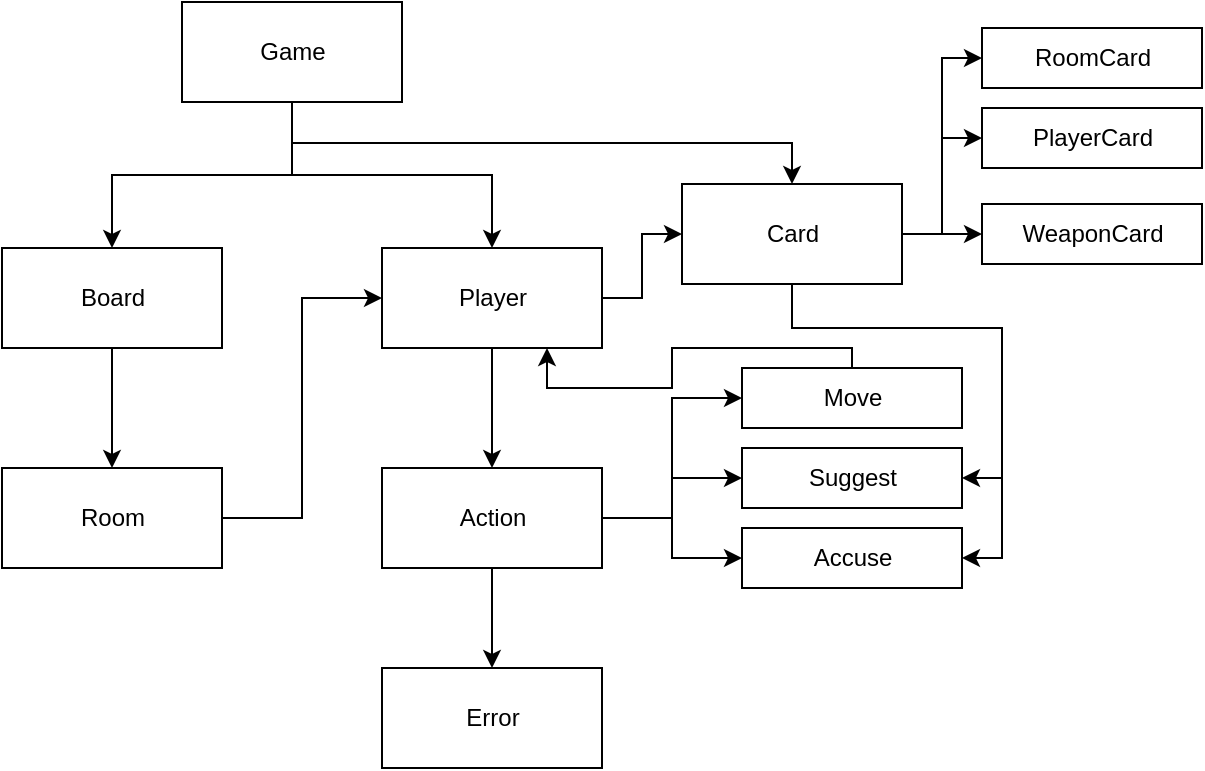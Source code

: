 <mxfile version="13.5.1" type="device"><diagram name="Page-1" id="e7e014a7-5840-1c2e-5031-d8a46d1fe8dd"><mxGraphModel dx="946" dy="680" grid="1" gridSize="10" guides="1" tooltips="1" connect="1" arrows="1" fold="1" page="1" pageScale="1" pageWidth="1169" pageHeight="826" background="#ffffff" math="0" shadow="0"><root><mxCell id="0"/><mxCell id="1" parent="0"/><mxCell id="KpBmjoczIpnJ18fRBNC_-44" style="edgeStyle=orthogonalEdgeStyle;rounded=0;orthogonalLoop=1;jettySize=auto;html=1;exitX=0.5;exitY=1;exitDx=0;exitDy=0;entryX=0.5;entryY=0;entryDx=0;entryDy=0;" edge="1" parent="1" source="KpBmjoczIpnJ18fRBNC_-42" target="KpBmjoczIpnJ18fRBNC_-43"><mxGeometry relative="1" as="geometry"/></mxCell><mxCell id="KpBmjoczIpnJ18fRBNC_-46" style="edgeStyle=orthogonalEdgeStyle;rounded=0;orthogonalLoop=1;jettySize=auto;html=1;exitX=0.5;exitY=1;exitDx=0;exitDy=0;entryX=0.5;entryY=0;entryDx=0;entryDy=0;" edge="1" parent="1" source="KpBmjoczIpnJ18fRBNC_-42" target="KpBmjoczIpnJ18fRBNC_-45"><mxGeometry relative="1" as="geometry"/></mxCell><mxCell id="KpBmjoczIpnJ18fRBNC_-70" style="edgeStyle=orthogonalEdgeStyle;rounded=0;orthogonalLoop=1;jettySize=auto;html=1;exitX=0.5;exitY=1;exitDx=0;exitDy=0;entryX=0.5;entryY=0;entryDx=0;entryDy=0;" edge="1" parent="1" source="KpBmjoczIpnJ18fRBNC_-42" target="KpBmjoczIpnJ18fRBNC_-69"><mxGeometry relative="1" as="geometry"/></mxCell><mxCell id="KpBmjoczIpnJ18fRBNC_-42" value="Game" style="html=1;" vertex="1" parent="1"><mxGeometry x="460" y="277" width="110" height="50" as="geometry"/></mxCell><mxCell id="KpBmjoczIpnJ18fRBNC_-48" style="edgeStyle=orthogonalEdgeStyle;rounded=0;orthogonalLoop=1;jettySize=auto;html=1;exitX=0.5;exitY=1;exitDx=0;exitDy=0;entryX=0.5;entryY=0;entryDx=0;entryDy=0;" edge="1" parent="1" source="KpBmjoczIpnJ18fRBNC_-43" target="KpBmjoczIpnJ18fRBNC_-47"><mxGeometry relative="1" as="geometry"/></mxCell><mxCell id="KpBmjoczIpnJ18fRBNC_-43" value="Board" style="html=1;" vertex="1" parent="1"><mxGeometry x="370" y="400" width="110" height="50" as="geometry"/></mxCell><mxCell id="KpBmjoczIpnJ18fRBNC_-51" style="edgeStyle=orthogonalEdgeStyle;rounded=0;orthogonalLoop=1;jettySize=auto;html=1;exitX=0.5;exitY=1;exitDx=0;exitDy=0;entryX=0.5;entryY=0;entryDx=0;entryDy=0;" edge="1" parent="1" source="KpBmjoczIpnJ18fRBNC_-45" target="KpBmjoczIpnJ18fRBNC_-50"><mxGeometry relative="1" as="geometry"/></mxCell><mxCell id="KpBmjoczIpnJ18fRBNC_-71" style="edgeStyle=orthogonalEdgeStyle;rounded=0;orthogonalLoop=1;jettySize=auto;html=1;exitX=1;exitY=0.5;exitDx=0;exitDy=0;entryX=0;entryY=0.5;entryDx=0;entryDy=0;" edge="1" parent="1" source="KpBmjoczIpnJ18fRBNC_-45" target="KpBmjoczIpnJ18fRBNC_-69"><mxGeometry relative="1" as="geometry"/></mxCell><mxCell id="KpBmjoczIpnJ18fRBNC_-45" value="Player" style="html=1;" vertex="1" parent="1"><mxGeometry x="560" y="400" width="110" height="50" as="geometry"/></mxCell><mxCell id="KpBmjoczIpnJ18fRBNC_-49" style="edgeStyle=orthogonalEdgeStyle;rounded=0;orthogonalLoop=1;jettySize=auto;html=1;exitX=1;exitY=0.5;exitDx=0;exitDy=0;entryX=0;entryY=0.5;entryDx=0;entryDy=0;" edge="1" parent="1" source="KpBmjoczIpnJ18fRBNC_-47" target="KpBmjoczIpnJ18fRBNC_-45"><mxGeometry relative="1" as="geometry"/></mxCell><mxCell id="KpBmjoczIpnJ18fRBNC_-47" value="Room" style="html=1;" vertex="1" parent="1"><mxGeometry x="370" y="510" width="110" height="50" as="geometry"/></mxCell><mxCell id="KpBmjoczIpnJ18fRBNC_-53" style="edgeStyle=orthogonalEdgeStyle;rounded=0;orthogonalLoop=1;jettySize=auto;html=1;exitX=0.5;exitY=1;exitDx=0;exitDy=0;entryX=0.5;entryY=0;entryDx=0;entryDy=0;" edge="1" parent="1" source="KpBmjoczIpnJ18fRBNC_-50" target="KpBmjoczIpnJ18fRBNC_-52"><mxGeometry relative="1" as="geometry"/></mxCell><mxCell id="KpBmjoczIpnJ18fRBNC_-57" style="edgeStyle=orthogonalEdgeStyle;rounded=0;orthogonalLoop=1;jettySize=auto;html=1;exitX=1;exitY=0.5;exitDx=0;exitDy=0;entryX=0;entryY=0.5;entryDx=0;entryDy=0;" edge="1" parent="1" source="KpBmjoczIpnJ18fRBNC_-50" target="KpBmjoczIpnJ18fRBNC_-54"><mxGeometry relative="1" as="geometry"/></mxCell><mxCell id="KpBmjoczIpnJ18fRBNC_-58" style="edgeStyle=orthogonalEdgeStyle;rounded=0;orthogonalLoop=1;jettySize=auto;html=1;exitX=1;exitY=0.5;exitDx=0;exitDy=0;entryX=0;entryY=0.5;entryDx=0;entryDy=0;" edge="1" parent="1" source="KpBmjoczIpnJ18fRBNC_-50" target="KpBmjoczIpnJ18fRBNC_-55"><mxGeometry relative="1" as="geometry"/></mxCell><mxCell id="KpBmjoczIpnJ18fRBNC_-59" style="edgeStyle=orthogonalEdgeStyle;rounded=0;orthogonalLoop=1;jettySize=auto;html=1;exitX=1;exitY=0.5;exitDx=0;exitDy=0;entryX=0;entryY=0.5;entryDx=0;entryDy=0;" edge="1" parent="1" source="KpBmjoczIpnJ18fRBNC_-50" target="KpBmjoczIpnJ18fRBNC_-56"><mxGeometry relative="1" as="geometry"/></mxCell><mxCell id="KpBmjoczIpnJ18fRBNC_-50" value="Action" style="html=1;" vertex="1" parent="1"><mxGeometry x="560" y="510" width="110" height="50" as="geometry"/></mxCell><mxCell id="KpBmjoczIpnJ18fRBNC_-52" value="Error" style="html=1;" vertex="1" parent="1"><mxGeometry x="560" y="610" width="110" height="50" as="geometry"/></mxCell><mxCell id="KpBmjoczIpnJ18fRBNC_-78" style="edgeStyle=orthogonalEdgeStyle;rounded=0;orthogonalLoop=1;jettySize=auto;html=1;exitX=0.5;exitY=0;exitDx=0;exitDy=0;entryX=0.75;entryY=1;entryDx=0;entryDy=0;" edge="1" parent="1" source="KpBmjoczIpnJ18fRBNC_-54" target="KpBmjoczIpnJ18fRBNC_-45"><mxGeometry relative="1" as="geometry"><Array as="points"><mxPoint x="795" y="450"/><mxPoint x="705" y="450"/><mxPoint x="705" y="470"/><mxPoint x="643" y="470"/></Array></mxGeometry></mxCell><mxCell id="KpBmjoczIpnJ18fRBNC_-54" value="Move" style="html=1;" vertex="1" parent="1"><mxGeometry x="740" y="460" width="110" height="30" as="geometry"/></mxCell><mxCell id="KpBmjoczIpnJ18fRBNC_-55" value="Suggest" style="html=1;" vertex="1" parent="1"><mxGeometry x="740" y="500" width="110" height="30" as="geometry"/></mxCell><mxCell id="KpBmjoczIpnJ18fRBNC_-56" value="Accuse" style="html=1;" vertex="1" parent="1"><mxGeometry x="740" y="540" width="110" height="30" as="geometry"/></mxCell><mxCell id="KpBmjoczIpnJ18fRBNC_-63" value="RoomCard" style="html=1;" vertex="1" parent="1"><mxGeometry x="860" y="290" width="110" height="30" as="geometry"/></mxCell><mxCell id="KpBmjoczIpnJ18fRBNC_-64" value="PlayerCard&lt;br&gt;" style="html=1;" vertex="1" parent="1"><mxGeometry x="860" y="330" width="110" height="30" as="geometry"/></mxCell><mxCell id="KpBmjoczIpnJ18fRBNC_-65" value="WeaponCard" style="html=1;" vertex="1" parent="1"><mxGeometry x="860" y="378" width="110" height="30" as="geometry"/></mxCell><mxCell id="KpBmjoczIpnJ18fRBNC_-72" style="edgeStyle=orthogonalEdgeStyle;rounded=0;orthogonalLoop=1;jettySize=auto;html=1;exitX=1;exitY=0.5;exitDx=0;exitDy=0;entryX=0;entryY=0.5;entryDx=0;entryDy=0;" edge="1" parent="1" source="KpBmjoczIpnJ18fRBNC_-69" target="KpBmjoczIpnJ18fRBNC_-63"><mxGeometry relative="1" as="geometry"/></mxCell><mxCell id="KpBmjoczIpnJ18fRBNC_-73" style="edgeStyle=orthogonalEdgeStyle;rounded=0;orthogonalLoop=1;jettySize=auto;html=1;exitX=1;exitY=0.5;exitDx=0;exitDy=0;entryX=0;entryY=0.5;entryDx=0;entryDy=0;" edge="1" parent="1" source="KpBmjoczIpnJ18fRBNC_-69" target="KpBmjoczIpnJ18fRBNC_-64"><mxGeometry relative="1" as="geometry"/></mxCell><mxCell id="KpBmjoczIpnJ18fRBNC_-74" style="edgeStyle=orthogonalEdgeStyle;rounded=0;orthogonalLoop=1;jettySize=auto;html=1;exitX=1;exitY=0.5;exitDx=0;exitDy=0;entryX=0;entryY=0.5;entryDx=0;entryDy=0;" edge="1" parent="1" source="KpBmjoczIpnJ18fRBNC_-69" target="KpBmjoczIpnJ18fRBNC_-65"><mxGeometry relative="1" as="geometry"/></mxCell><mxCell id="KpBmjoczIpnJ18fRBNC_-75" style="edgeStyle=orthogonalEdgeStyle;rounded=0;orthogonalLoop=1;jettySize=auto;html=1;exitX=0.5;exitY=1;exitDx=0;exitDy=0;entryX=1;entryY=0.5;entryDx=0;entryDy=0;" edge="1" parent="1" source="KpBmjoczIpnJ18fRBNC_-69" target="KpBmjoczIpnJ18fRBNC_-55"><mxGeometry relative="1" as="geometry"><Array as="points"><mxPoint x="765" y="440"/><mxPoint x="870" y="440"/><mxPoint x="870" y="515"/></Array></mxGeometry></mxCell><mxCell id="KpBmjoczIpnJ18fRBNC_-76" style="edgeStyle=orthogonalEdgeStyle;rounded=0;orthogonalLoop=1;jettySize=auto;html=1;exitX=0.5;exitY=1;exitDx=0;exitDy=0;entryX=1;entryY=0.5;entryDx=0;entryDy=0;" edge="1" parent="1" source="KpBmjoczIpnJ18fRBNC_-69" target="KpBmjoczIpnJ18fRBNC_-56"><mxGeometry relative="1" as="geometry"><Array as="points"><mxPoint x="765" y="440"/><mxPoint x="870" y="440"/><mxPoint x="870" y="555"/></Array></mxGeometry></mxCell><mxCell id="KpBmjoczIpnJ18fRBNC_-69" value="Card" style="html=1;" vertex="1" parent="1"><mxGeometry x="710" y="368" width="110" height="50" as="geometry"/></mxCell></root></mxGraphModel></diagram></mxfile>